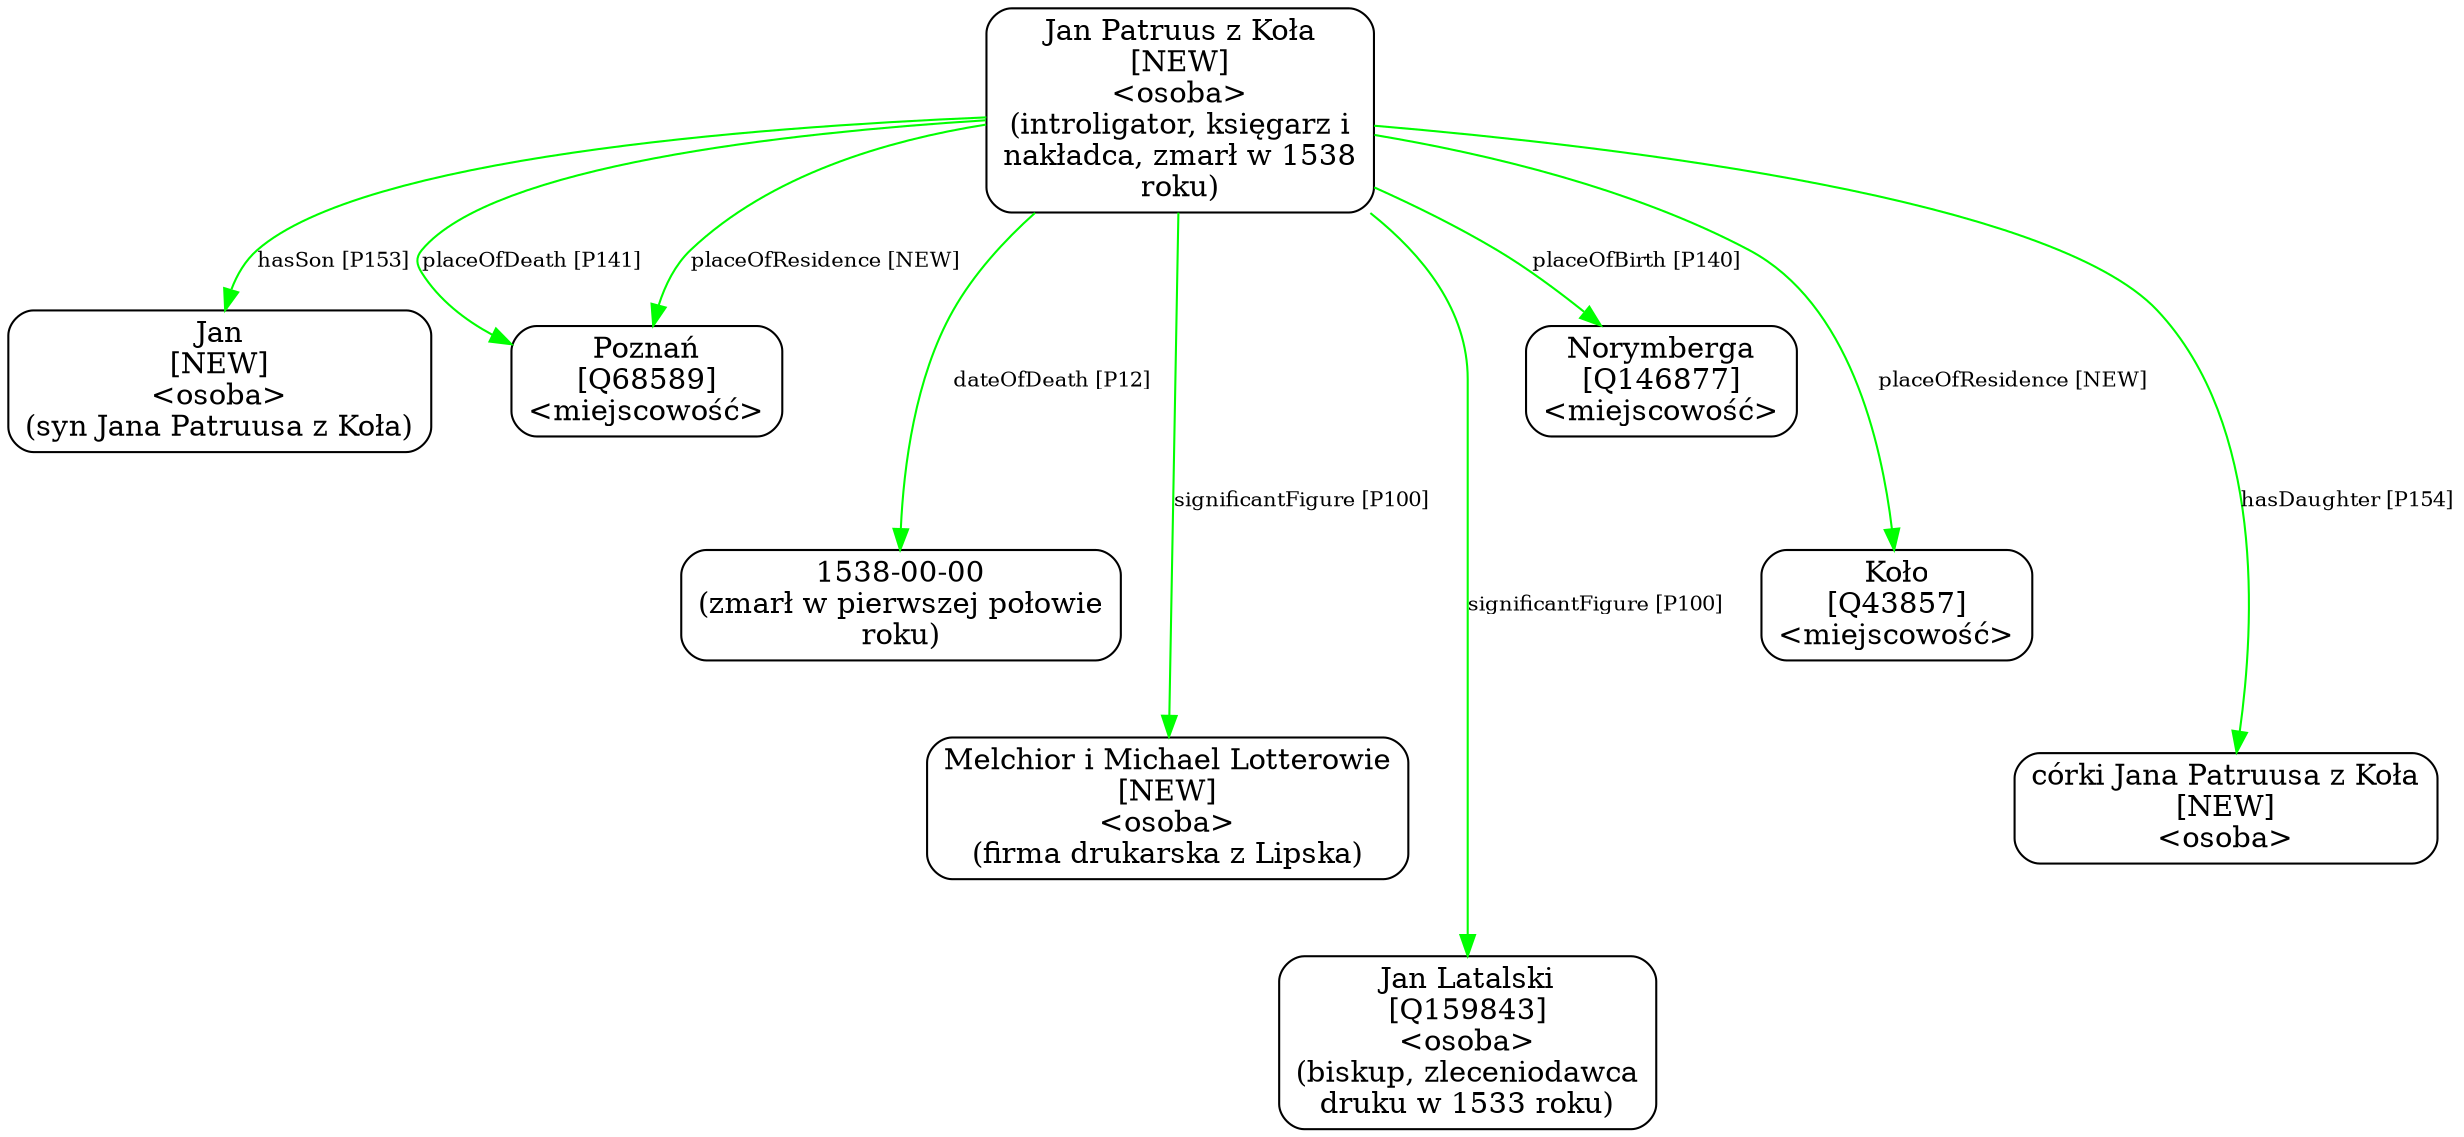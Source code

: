 digraph {
	node [shape=box,
		style=rounded
	];
	edge [fontsize=10];
	"Jan Patruus z Koła
[NEW]
<osoba>
(introligator, księgarz i
nakładca, zmarł w 1538
roku)"	[color=black,
		label="Jan Patruus z Koła
[NEW]
<osoba>
(introligator, księgarz i
nakładca, zmarł w 1538
roku)"];
	"Jan Patruus z Koła
[NEW]
<osoba>
(introligator, księgarz i
nakładca, zmarł w 1538
roku)" -> "Jan
[NEW]
<osoba>
(syn Jana Patruusa z Koła)"	[color=green,
		label="hasSon [P153]",
		minlen=1];
	"Jan Patruus z Koła
[NEW]
<osoba>
(introligator, księgarz i
nakładca, zmarł w 1538
roku)" -> "Poznań
[Q68589]
<miejscowość>"	[color=green,
		label="placeOfDeath [P141]"];
	"Jan Patruus z Koła
[NEW]
<osoba>
(introligator, księgarz i
nakładca, zmarł w 1538
roku)" -> "Poznań
[Q68589]
<miejscowość>"	[color=green,
		label="placeOfResidence [NEW]"];
	"Jan Patruus z Koła
[NEW]
<osoba>
(introligator, księgarz i
nakładca, zmarł w 1538
roku)" -> "1538-00-00
(zmarł w pierwszej połowie
roku)"	[color=green,
		label="dateOfDeath [P12]",
		minlen=2];
	"Jan Patruus z Koła
[NEW]
<osoba>
(introligator, księgarz i
nakładca, zmarł w 1538
roku)" -> "Melchior i Michael Lotterowie
[NEW]
<osoba>
(firma drukarska z Lipska)"	[color=green,
		label="significantFigure [P100]",
		minlen=3];
	"Jan Patruus z Koła
[NEW]
<osoba>
(introligator, księgarz i
nakładca, zmarł w 1538
roku)" -> "Jan Latalski
[Q159843]
<osoba>
(biskup, zleceniodawca
druku w 1533 roku)"	[color=green,
		label="significantFigure [P100]",
		minlen=4];
	"Jan Patruus z Koła
[NEW]
<osoba>
(introligator, księgarz i
nakładca, zmarł w 1538
roku)" -> "Norymberga
[Q146877]
<miejscowość>"	[color=green,
		label="placeOfBirth [P140]",
		minlen=1];
	"Jan Patruus z Koła
[NEW]
<osoba>
(introligator, księgarz i
nakładca, zmarł w 1538
roku)" -> "Koło
[Q43857]
<miejscowość>"	[color=green,
		label="placeOfResidence [NEW]",
		minlen=2];
	"Jan Patruus z Koła
[NEW]
<osoba>
(introligator, księgarz i
nakładca, zmarł w 1538
roku)" -> "córki Jana Patruusa z Koła
[NEW]
<osoba>"	[color=green,
		label="hasDaughter [P154]",
		minlen=3];
}
